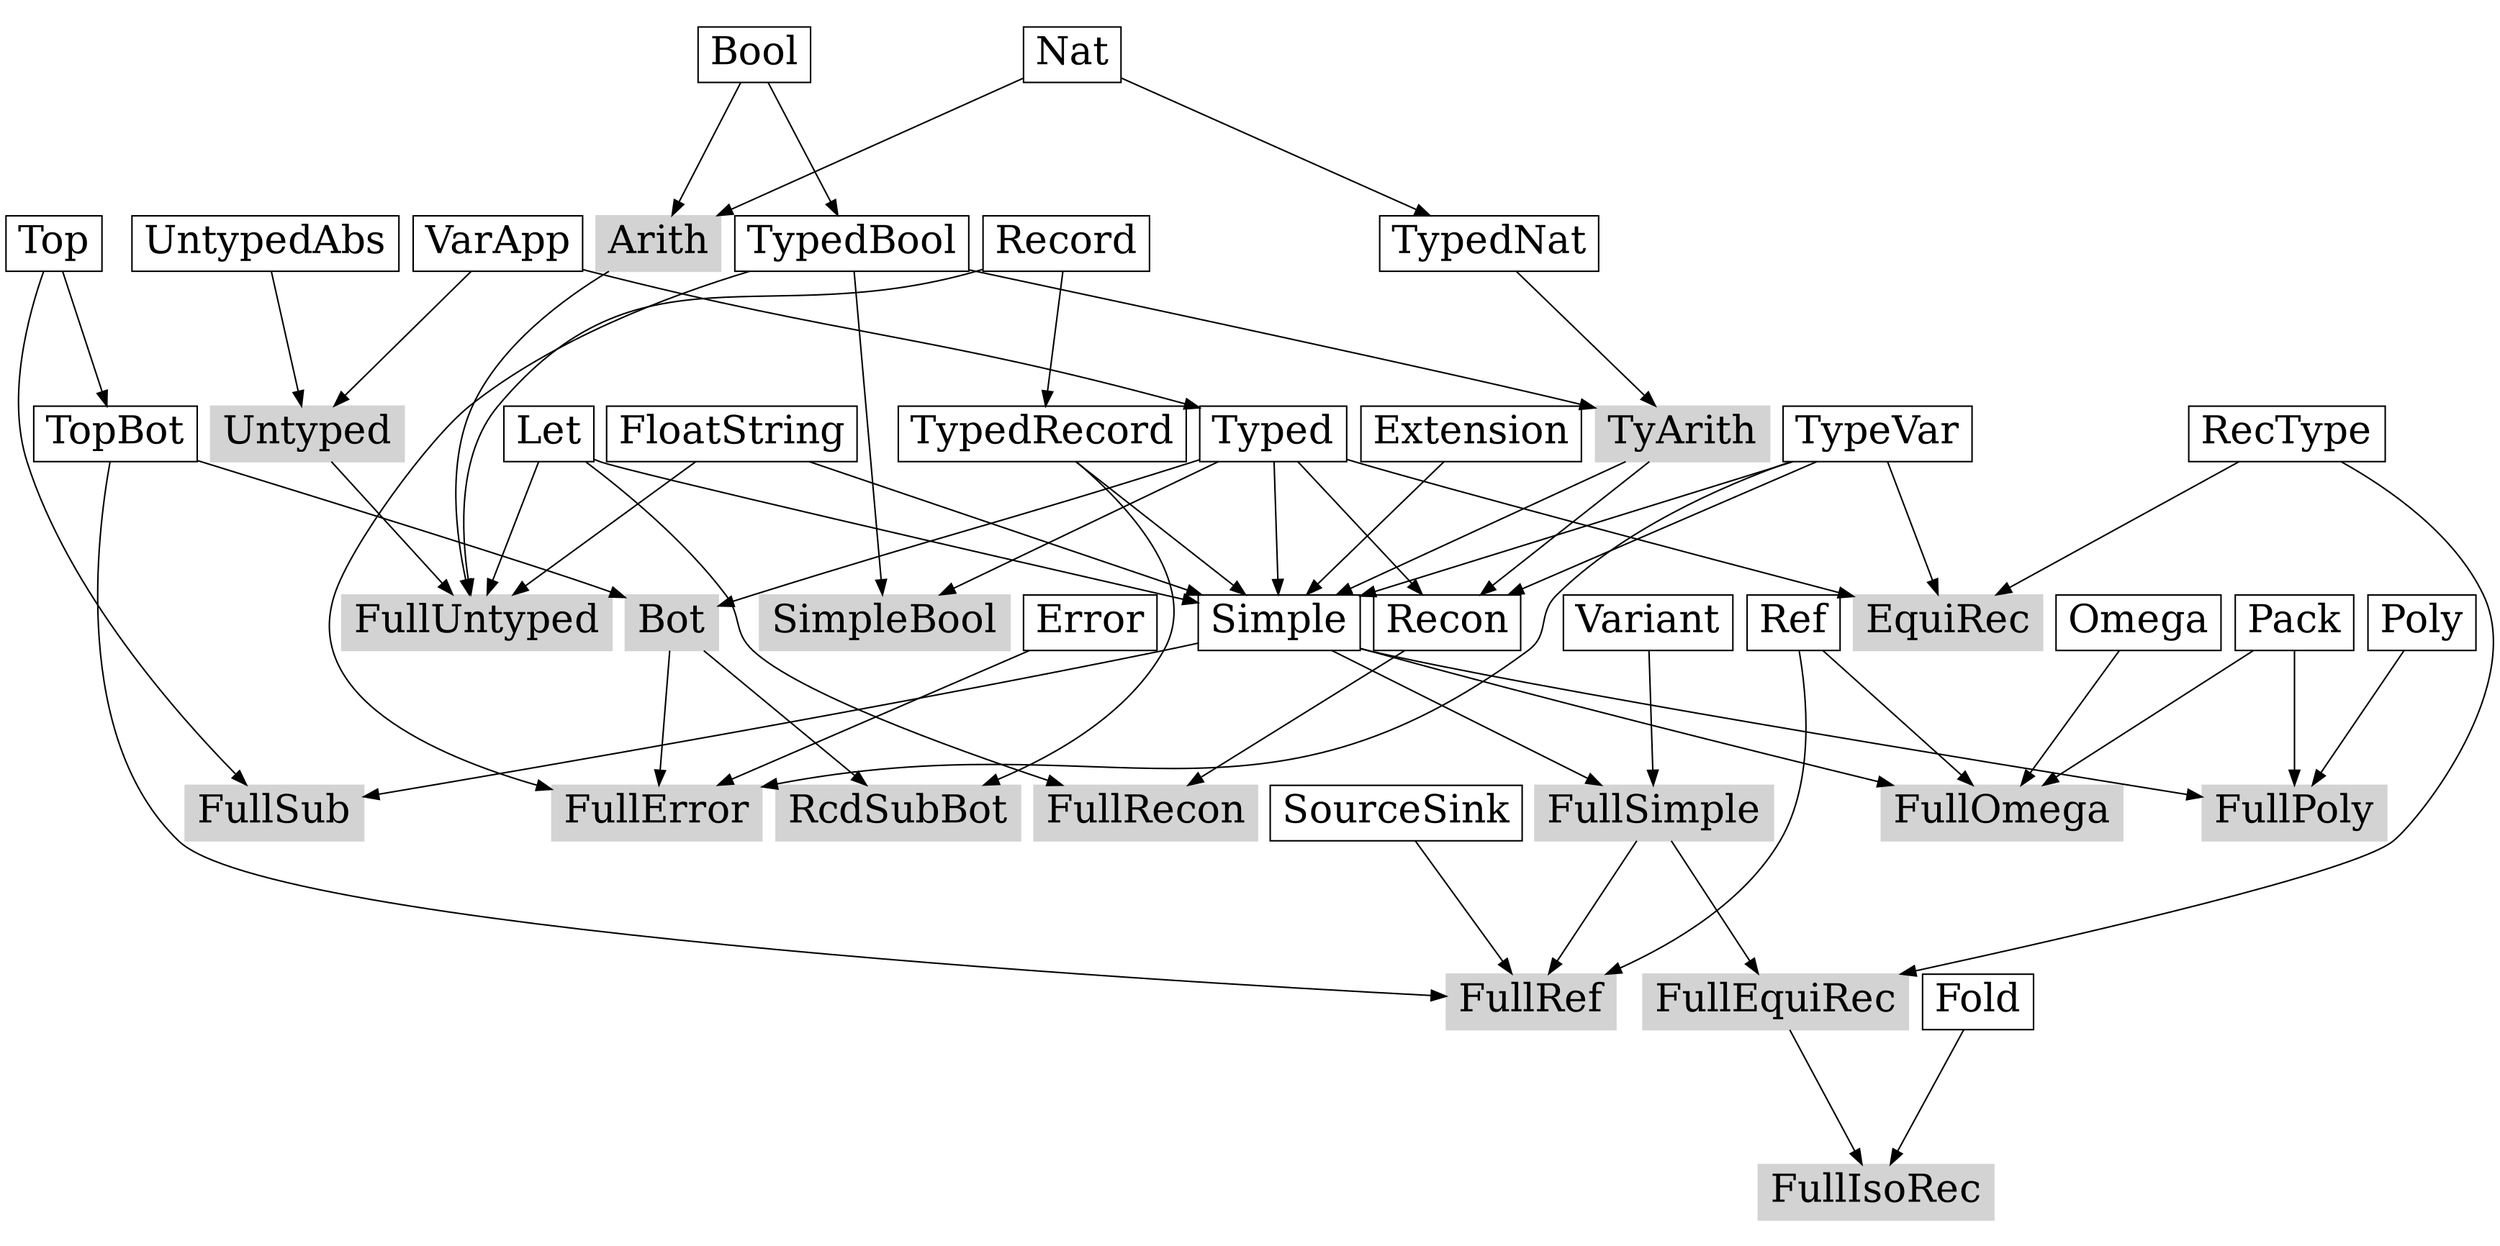 digraph G {
    ratio=0.5;
    //size="7.2,4";
    nodesep=0.12;
    margin=0;

    node[fontsize=26, shape=box];

    {
        node[style=filled, color=lightgray];

        Arith;
        Untyped;
        FullUntyped;
        TyArith;
        SimpleBool;
        FullSimple;
        Bot;
        FullRef;
        FullError;
        RcdSubBot;
        FullSub;
        FullEquiRec;
        FullIsoRec;
        EquiRec;
        FullRecon;
        FullPoly;
        FullOmega;
    }

    Bool, Nat -> Arith;

    VarApp, UntypedAbs -> Untyped;

    Arith, Untyped, Record, FloatString, Let -> FullUntyped;

    Bool -> TypedBool;

    Nat -> TypedNat;

    TypedBool, TypedNat -> TyArith;

    VarApp -> Typed;

    Typed, TypedBool -> SimpleBool;

    Record -> TypedRecord;

    TyArith, Typed, FloatString, Let, TypedRecord, Extension, TypeVar -> Simple;

    Simple, Variant -> FullSimple;

    Top -> TopBot;

    Typed, TopBot -> Bot;

    FullSimple, TopBot, Ref, SourceSink -> FullRef;

    Bot, TypedBool, Error, TypeVar -> FullError;

    Bot, TypedRecord -> RcdSubBot;

    Simple, Top -> FullSub;

    FullSimple, RecType -> FullEquiRec;

    FullEquiRec, Fold -> FullIsoRec;

    Typed, RecType, TypeVar -> EquiRec;

    Typed, TyArith, TypeVar -> Recon;

    Recon, Let -> FullRecon;

    Simple, Pack, Poly -> FullPoly;

    Simple, Ref, Pack, Omega -> FullOmega;
}
